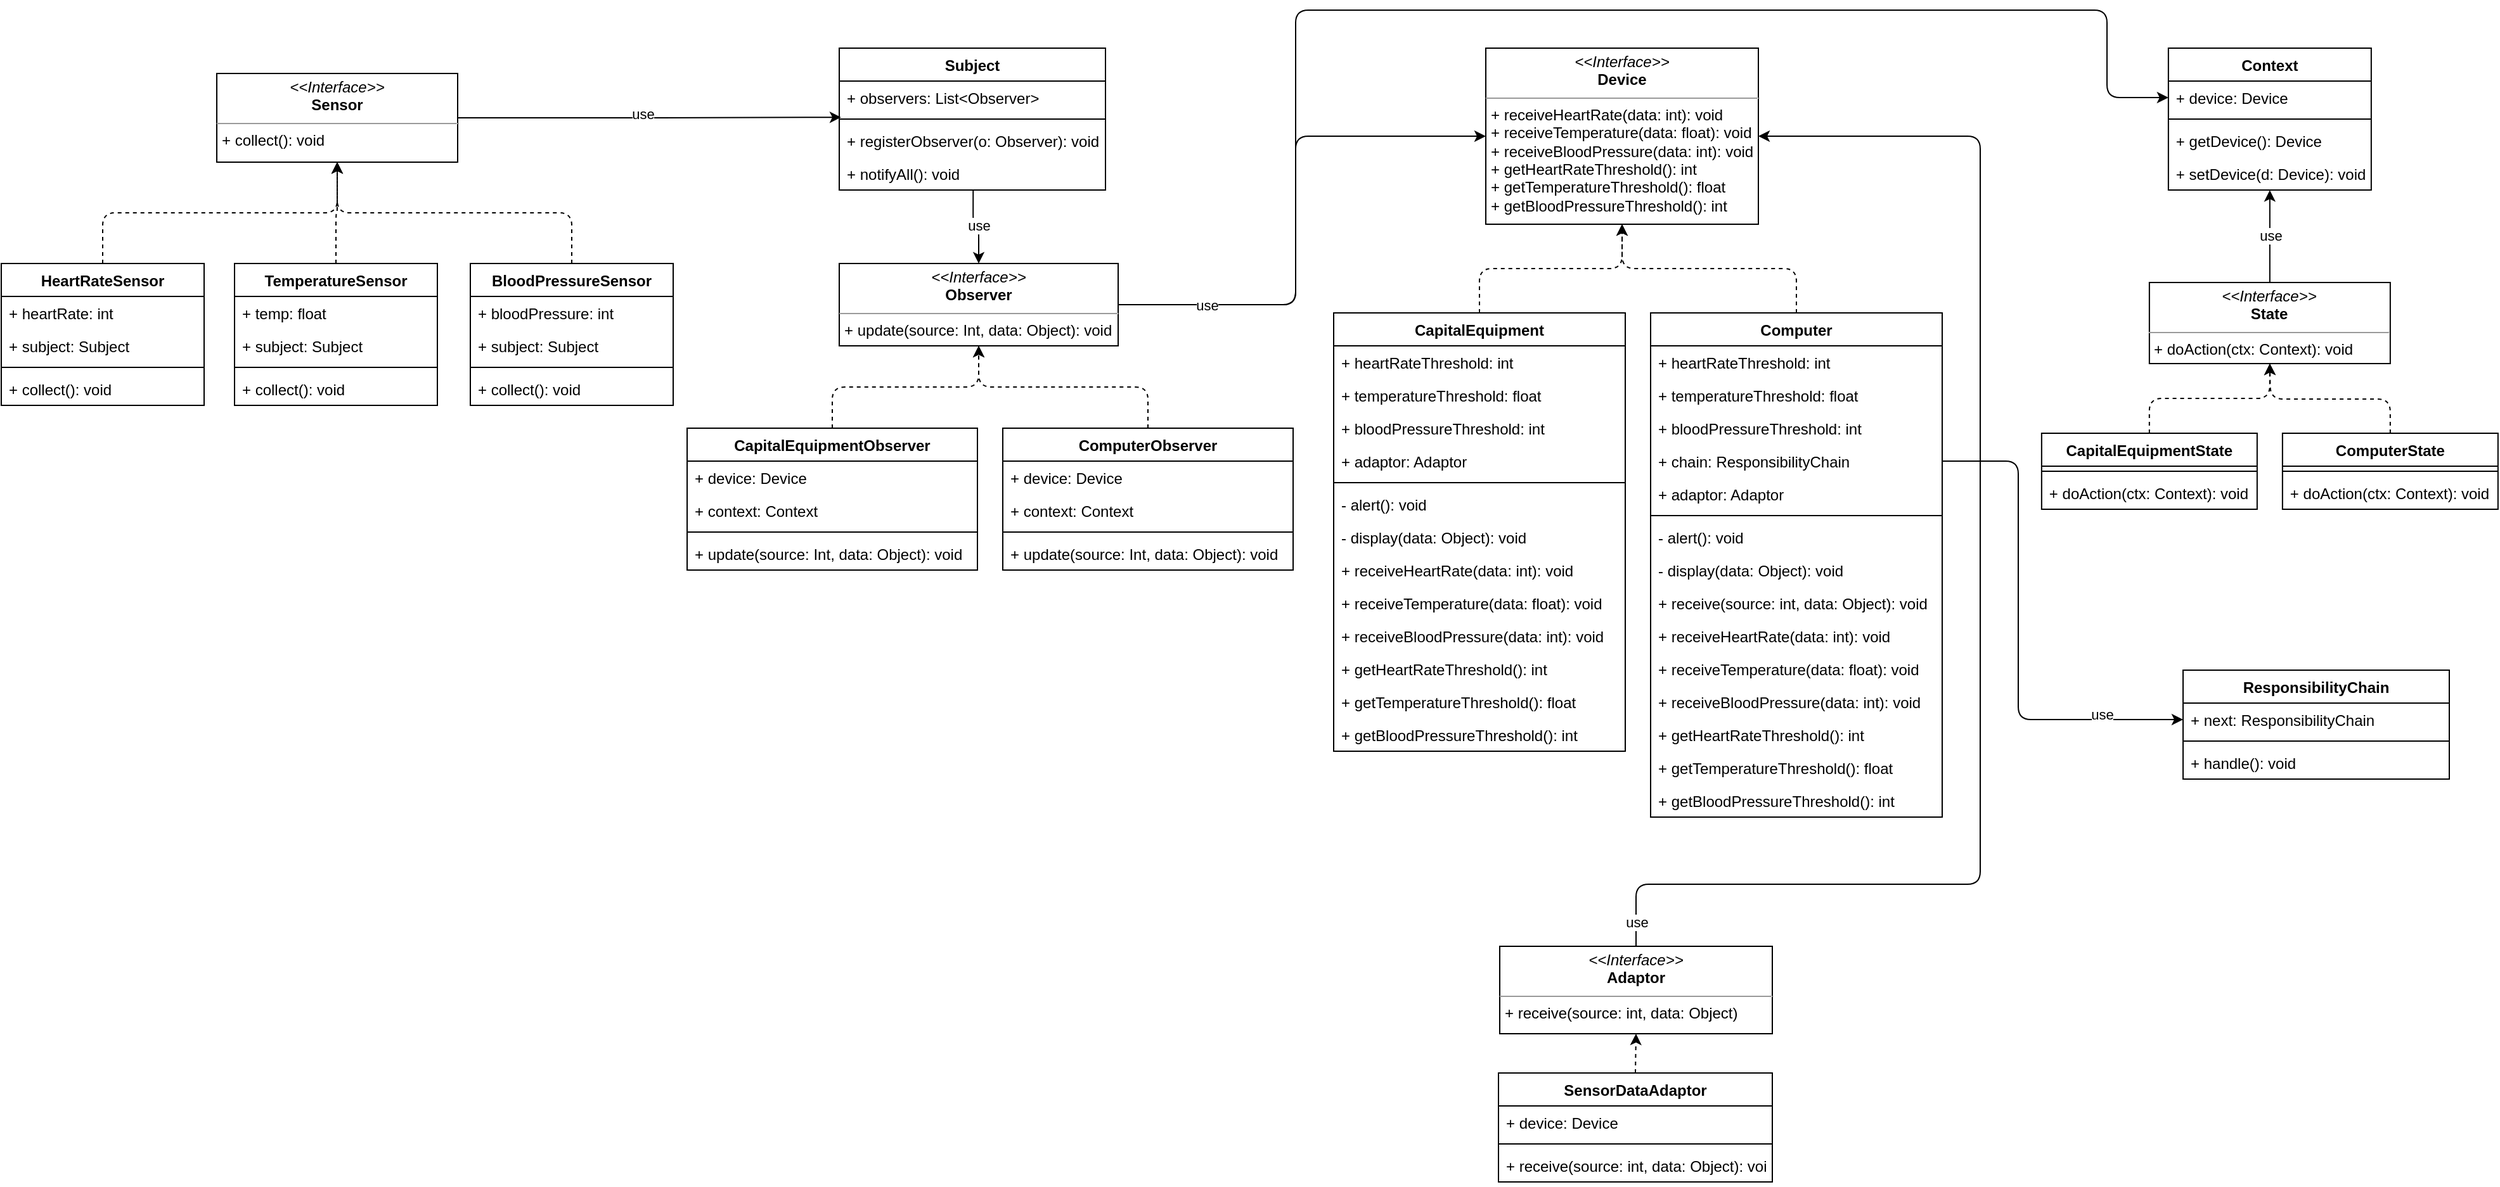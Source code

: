 <mxfile version="15.6.0" type="github">
  <diagram id="F7q7JsbWngAHNbeziKOL" name="Page-1">
    <mxGraphModel dx="1960" dy="1063" grid="1" gridSize="10" guides="1" tooltips="1" connect="1" arrows="1" fold="1" page="1" pageScale="1" pageWidth="827" pageHeight="1169" math="0" shadow="0">
      <root>
        <mxCell id="0" />
        <mxCell id="1" parent="0" />
        <mxCell id="9ZqL0mrg8IQNCqWCNvK9-135" style="edgeStyle=orthogonalEdgeStyle;rounded=1;orthogonalLoop=1;jettySize=auto;html=1;exitX=1;exitY=0.5;exitDx=0;exitDy=0;entryX=0.007;entryY=0.321;entryDx=0;entryDy=0;entryPerimeter=0;startArrow=none;startFill=0;endArrow=classic;endFill=1;" edge="1" parent="1" source="9ZqL0mrg8IQNCqWCNvK9-2" target="9ZqL0mrg8IQNCqWCNvK9-24">
          <mxGeometry relative="1" as="geometry" />
        </mxCell>
        <mxCell id="9ZqL0mrg8IQNCqWCNvK9-136" value="use" style="edgeLabel;html=1;align=center;verticalAlign=middle;resizable=0;points=[];" vertex="1" connectable="0" parent="9ZqL0mrg8IQNCqWCNvK9-135">
          <mxGeometry x="-0.031" y="3" relative="1" as="geometry">
            <mxPoint x="-1" as="offset" />
          </mxGeometry>
        </mxCell>
        <mxCell id="9ZqL0mrg8IQNCqWCNvK9-2" value="&lt;p style=&quot;margin: 0px ; margin-top: 4px ; text-align: center&quot;&gt;&lt;i&gt;&amp;lt;&amp;lt;Interface&amp;gt;&amp;gt;&lt;/i&gt;&lt;br&gt;&lt;b&gt;Sensor&lt;/b&gt;&lt;/p&gt;&lt;hr size=&quot;1&quot;&gt;&lt;p style=&quot;margin: 0px ; margin-left: 4px&quot;&gt;+ collect(): void&lt;/p&gt;" style="verticalAlign=top;align=left;overflow=fill;fontSize=12;fontFamily=Helvetica;html=1;" vertex="1" parent="1">
          <mxGeometry x="319" y="260" width="190" height="70" as="geometry" />
        </mxCell>
        <mxCell id="9ZqL0mrg8IQNCqWCNvK9-16" style="edgeStyle=orthogonalEdgeStyle;rounded=1;orthogonalLoop=1;jettySize=auto;html=1;exitX=0.5;exitY=0;exitDx=0;exitDy=0;entryX=0.5;entryY=1;entryDx=0;entryDy=0;dashed=1;" edge="1" parent="1" source="9ZqL0mrg8IQNCqWCNvK9-3" target="9ZqL0mrg8IQNCqWCNvK9-2">
          <mxGeometry relative="1" as="geometry" />
        </mxCell>
        <mxCell id="9ZqL0mrg8IQNCqWCNvK9-3" value="HeartRateSensor" style="swimlane;fontStyle=1;align=center;verticalAlign=top;childLayout=stackLayout;horizontal=1;startSize=26;horizontalStack=0;resizeParent=1;resizeParentMax=0;resizeLast=0;collapsible=1;marginBottom=0;" vertex="1" parent="1">
          <mxGeometry x="149" y="410" width="160" height="112" as="geometry" />
        </mxCell>
        <mxCell id="9ZqL0mrg8IQNCqWCNvK9-19" value="+ heartRate: int" style="text;strokeColor=none;fillColor=none;align=left;verticalAlign=top;spacingLeft=4;spacingRight=4;overflow=hidden;rotatable=0;points=[[0,0.5],[1,0.5]];portConstraint=eastwest;" vertex="1" parent="9ZqL0mrg8IQNCqWCNvK9-3">
          <mxGeometry y="26" width="160" height="26" as="geometry" />
        </mxCell>
        <mxCell id="9ZqL0mrg8IQNCqWCNvK9-4" value="+ subject: Subject" style="text;strokeColor=none;fillColor=none;align=left;verticalAlign=top;spacingLeft=4;spacingRight=4;overflow=hidden;rotatable=0;points=[[0,0.5],[1,0.5]];portConstraint=eastwest;" vertex="1" parent="9ZqL0mrg8IQNCqWCNvK9-3">
          <mxGeometry y="52" width="160" height="26" as="geometry" />
        </mxCell>
        <mxCell id="9ZqL0mrg8IQNCqWCNvK9-5" value="" style="line;strokeWidth=1;fillColor=none;align=left;verticalAlign=middle;spacingTop=-1;spacingLeft=3;spacingRight=3;rotatable=0;labelPosition=right;points=[];portConstraint=eastwest;" vertex="1" parent="9ZqL0mrg8IQNCqWCNvK9-3">
          <mxGeometry y="78" width="160" height="8" as="geometry" />
        </mxCell>
        <mxCell id="9ZqL0mrg8IQNCqWCNvK9-6" value="+ collect(): void" style="text;strokeColor=none;fillColor=none;align=left;verticalAlign=top;spacingLeft=4;spacingRight=4;overflow=hidden;rotatable=0;points=[[0,0.5],[1,0.5]];portConstraint=eastwest;" vertex="1" parent="9ZqL0mrg8IQNCqWCNvK9-3">
          <mxGeometry y="86" width="160" height="26" as="geometry" />
        </mxCell>
        <mxCell id="9ZqL0mrg8IQNCqWCNvK9-17" style="edgeStyle=orthogonalEdgeStyle;rounded=1;orthogonalLoop=1;jettySize=auto;html=1;exitX=0.5;exitY=0;exitDx=0;exitDy=0;entryX=0.5;entryY=1;entryDx=0;entryDy=0;dashed=1;" edge="1" parent="1" source="9ZqL0mrg8IQNCqWCNvK9-8" target="9ZqL0mrg8IQNCqWCNvK9-2">
          <mxGeometry relative="1" as="geometry" />
        </mxCell>
        <mxCell id="9ZqL0mrg8IQNCqWCNvK9-8" value="TemperatureSensor" style="swimlane;fontStyle=1;align=center;verticalAlign=top;childLayout=stackLayout;horizontal=1;startSize=26;horizontalStack=0;resizeParent=1;resizeParentMax=0;resizeLast=0;collapsible=1;marginBottom=0;" vertex="1" parent="1">
          <mxGeometry x="333" y="410" width="160" height="112" as="geometry" />
        </mxCell>
        <mxCell id="9ZqL0mrg8IQNCqWCNvK9-9" value="+ temp: float" style="text;strokeColor=none;fillColor=none;align=left;verticalAlign=top;spacingLeft=4;spacingRight=4;overflow=hidden;rotatable=0;points=[[0,0.5],[1,0.5]];portConstraint=eastwest;" vertex="1" parent="9ZqL0mrg8IQNCqWCNvK9-8">
          <mxGeometry y="26" width="160" height="26" as="geometry" />
        </mxCell>
        <mxCell id="9ZqL0mrg8IQNCqWCNvK9-20" value="+ subject: Subject" style="text;strokeColor=none;fillColor=none;align=left;verticalAlign=top;spacingLeft=4;spacingRight=4;overflow=hidden;rotatable=0;points=[[0,0.5],[1,0.5]];portConstraint=eastwest;" vertex="1" parent="9ZqL0mrg8IQNCqWCNvK9-8">
          <mxGeometry y="52" width="160" height="26" as="geometry" />
        </mxCell>
        <mxCell id="9ZqL0mrg8IQNCqWCNvK9-10" value="" style="line;strokeWidth=1;fillColor=none;align=left;verticalAlign=middle;spacingTop=-1;spacingLeft=3;spacingRight=3;rotatable=0;labelPosition=right;points=[];portConstraint=eastwest;" vertex="1" parent="9ZqL0mrg8IQNCqWCNvK9-8">
          <mxGeometry y="78" width="160" height="8" as="geometry" />
        </mxCell>
        <mxCell id="9ZqL0mrg8IQNCqWCNvK9-11" value="+ collect(): void" style="text;strokeColor=none;fillColor=none;align=left;verticalAlign=top;spacingLeft=4;spacingRight=4;overflow=hidden;rotatable=0;points=[[0,0.5],[1,0.5]];portConstraint=eastwest;" vertex="1" parent="9ZqL0mrg8IQNCqWCNvK9-8">
          <mxGeometry y="86" width="160" height="26" as="geometry" />
        </mxCell>
        <mxCell id="9ZqL0mrg8IQNCqWCNvK9-18" style="edgeStyle=orthogonalEdgeStyle;rounded=1;orthogonalLoop=1;jettySize=auto;html=1;exitX=0.5;exitY=0;exitDx=0;exitDy=0;entryX=0.5;entryY=1;entryDx=0;entryDy=0;dashed=1;" edge="1" parent="1" source="9ZqL0mrg8IQNCqWCNvK9-12" target="9ZqL0mrg8IQNCqWCNvK9-2">
          <mxGeometry relative="1" as="geometry" />
        </mxCell>
        <mxCell id="9ZqL0mrg8IQNCqWCNvK9-12" value="BloodPressureSensor" style="swimlane;fontStyle=1;align=center;verticalAlign=top;childLayout=stackLayout;horizontal=1;startSize=26;horizontalStack=0;resizeParent=1;resizeParentMax=0;resizeLast=0;collapsible=1;marginBottom=0;" vertex="1" parent="1">
          <mxGeometry x="519" y="410" width="160" height="112" as="geometry" />
        </mxCell>
        <mxCell id="9ZqL0mrg8IQNCqWCNvK9-13" value="+ bloodPressure: int" style="text;strokeColor=none;fillColor=none;align=left;verticalAlign=top;spacingLeft=4;spacingRight=4;overflow=hidden;rotatable=0;points=[[0,0.5],[1,0.5]];portConstraint=eastwest;" vertex="1" parent="9ZqL0mrg8IQNCqWCNvK9-12">
          <mxGeometry y="26" width="160" height="26" as="geometry" />
        </mxCell>
        <mxCell id="9ZqL0mrg8IQNCqWCNvK9-21" value="+ subject: Subject" style="text;strokeColor=none;fillColor=none;align=left;verticalAlign=top;spacingLeft=4;spacingRight=4;overflow=hidden;rotatable=0;points=[[0,0.5],[1,0.5]];portConstraint=eastwest;" vertex="1" parent="9ZqL0mrg8IQNCqWCNvK9-12">
          <mxGeometry y="52" width="160" height="26" as="geometry" />
        </mxCell>
        <mxCell id="9ZqL0mrg8IQNCqWCNvK9-14" value="" style="line;strokeWidth=1;fillColor=none;align=left;verticalAlign=middle;spacingTop=-1;spacingLeft=3;spacingRight=3;rotatable=0;labelPosition=right;points=[];portConstraint=eastwest;" vertex="1" parent="9ZqL0mrg8IQNCqWCNvK9-12">
          <mxGeometry y="78" width="160" height="8" as="geometry" />
        </mxCell>
        <mxCell id="9ZqL0mrg8IQNCqWCNvK9-15" value="+ collect(): void" style="text;strokeColor=none;fillColor=none;align=left;verticalAlign=top;spacingLeft=4;spacingRight=4;overflow=hidden;rotatable=0;points=[[0,0.5],[1,0.5]];portConstraint=eastwest;" vertex="1" parent="9ZqL0mrg8IQNCqWCNvK9-12">
          <mxGeometry y="86" width="160" height="26" as="geometry" />
        </mxCell>
        <mxCell id="9ZqL0mrg8IQNCqWCNvK9-133" style="edgeStyle=orthogonalEdgeStyle;rounded=1;orthogonalLoop=1;jettySize=auto;html=1;exitX=0.503;exitY=0.989;exitDx=0;exitDy=0;entryX=0.5;entryY=0;entryDx=0;entryDy=0;startArrow=none;startFill=0;endArrow=classic;endFill=1;exitPerimeter=0;" edge="1" parent="1" source="9ZqL0mrg8IQNCqWCNvK9-27" target="9ZqL0mrg8IQNCqWCNvK9-26">
          <mxGeometry relative="1" as="geometry" />
        </mxCell>
        <mxCell id="9ZqL0mrg8IQNCqWCNvK9-134" value="use" style="edgeLabel;html=1;align=center;verticalAlign=middle;resizable=0;points=[];" vertex="1" connectable="0" parent="9ZqL0mrg8IQNCqWCNvK9-133">
          <mxGeometry x="0.075" y="-1" relative="1" as="geometry">
            <mxPoint x="1" y="-1" as="offset" />
          </mxGeometry>
        </mxCell>
        <mxCell id="9ZqL0mrg8IQNCqWCNvK9-22" value="Subject" style="swimlane;fontStyle=1;align=center;verticalAlign=top;childLayout=stackLayout;horizontal=1;startSize=26;horizontalStack=0;resizeParent=1;resizeParentMax=0;resizeLast=0;collapsible=1;marginBottom=0;" vertex="1" parent="1">
          <mxGeometry x="810" y="240" width="210" height="112" as="geometry" />
        </mxCell>
        <mxCell id="9ZqL0mrg8IQNCqWCNvK9-23" value="+ observers: List&lt;Observer&gt;" style="text;strokeColor=none;fillColor=none;align=left;verticalAlign=top;spacingLeft=4;spacingRight=4;overflow=hidden;rotatable=0;points=[[0,0.5],[1,0.5]];portConstraint=eastwest;" vertex="1" parent="9ZqL0mrg8IQNCqWCNvK9-22">
          <mxGeometry y="26" width="210" height="26" as="geometry" />
        </mxCell>
        <mxCell id="9ZqL0mrg8IQNCqWCNvK9-24" value="" style="line;strokeWidth=1;fillColor=none;align=left;verticalAlign=middle;spacingTop=-1;spacingLeft=3;spacingRight=3;rotatable=0;labelPosition=right;points=[];portConstraint=eastwest;" vertex="1" parent="9ZqL0mrg8IQNCqWCNvK9-22">
          <mxGeometry y="52" width="210" height="8" as="geometry" />
        </mxCell>
        <mxCell id="9ZqL0mrg8IQNCqWCNvK9-25" value="+ registerObserver(o: Observer): void" style="text;strokeColor=none;fillColor=none;align=left;verticalAlign=top;spacingLeft=4;spacingRight=4;overflow=hidden;rotatable=0;points=[[0,0.5],[1,0.5]];portConstraint=eastwest;" vertex="1" parent="9ZqL0mrg8IQNCqWCNvK9-22">
          <mxGeometry y="60" width="210" height="26" as="geometry" />
        </mxCell>
        <mxCell id="9ZqL0mrg8IQNCqWCNvK9-27" value="+ notifyAll(): void" style="text;strokeColor=none;fillColor=none;align=left;verticalAlign=top;spacingLeft=4;spacingRight=4;overflow=hidden;rotatable=0;points=[[0,0.5],[1,0.5]];portConstraint=eastwest;" vertex="1" parent="9ZqL0mrg8IQNCqWCNvK9-22">
          <mxGeometry y="86" width="210" height="26" as="geometry" />
        </mxCell>
        <mxCell id="9ZqL0mrg8IQNCqWCNvK9-146" style="edgeStyle=orthogonalEdgeStyle;rounded=1;orthogonalLoop=1;jettySize=auto;html=1;exitX=1;exitY=0.5;exitDx=0;exitDy=0;entryX=0;entryY=0.5;entryDx=0;entryDy=0;startArrow=none;startFill=0;endArrow=classic;endFill=1;" edge="1" parent="1" source="9ZqL0mrg8IQNCqWCNvK9-26" target="9ZqL0mrg8IQNCqWCNvK9-40">
          <mxGeometry relative="1" as="geometry">
            <Array as="points">
              <mxPoint x="1170" y="443" />
              <mxPoint x="1170" y="210" />
              <mxPoint x="1810" y="210" />
              <mxPoint x="1810" y="279" />
            </Array>
          </mxGeometry>
        </mxCell>
        <mxCell id="9ZqL0mrg8IQNCqWCNvK9-26" value="&lt;p style=&quot;margin: 0px ; margin-top: 4px ; text-align: center&quot;&gt;&lt;i&gt;&amp;lt;&amp;lt;Interface&amp;gt;&amp;gt;&lt;/i&gt;&lt;br&gt;&lt;b&gt;Observer&lt;/b&gt;&lt;/p&gt;&lt;hr size=&quot;1&quot;&gt;&lt;p style=&quot;margin: 0px ; margin-left: 4px&quot;&gt;+ update(source: Int, data: Object): void&lt;/p&gt;" style="verticalAlign=top;align=left;overflow=fill;fontSize=12;fontFamily=Helvetica;html=1;" vertex="1" parent="1">
          <mxGeometry x="810" y="410" width="220" height="65" as="geometry" />
        </mxCell>
        <mxCell id="9ZqL0mrg8IQNCqWCNvK9-37" style="edgeStyle=orthogonalEdgeStyle;rounded=1;orthogonalLoop=1;jettySize=auto;html=1;exitX=0.5;exitY=0;exitDx=0;exitDy=0;entryX=0.5;entryY=1;entryDx=0;entryDy=0;dashed=1;" edge="1" parent="1" source="9ZqL0mrg8IQNCqWCNvK9-28" target="9ZqL0mrg8IQNCqWCNvK9-26">
          <mxGeometry relative="1" as="geometry" />
        </mxCell>
        <mxCell id="9ZqL0mrg8IQNCqWCNvK9-28" value="CapitalEquipmentObserver" style="swimlane;fontStyle=1;align=center;verticalAlign=top;childLayout=stackLayout;horizontal=1;startSize=26;horizontalStack=0;resizeParent=1;resizeParentMax=0;resizeLast=0;collapsible=1;marginBottom=0;" vertex="1" parent="1">
          <mxGeometry x="690" y="540" width="229" height="112" as="geometry" />
        </mxCell>
        <mxCell id="9ZqL0mrg8IQNCqWCNvK9-121" value="+ device: Device" style="text;strokeColor=none;fillColor=none;align=left;verticalAlign=top;spacingLeft=4;spacingRight=4;overflow=hidden;rotatable=0;points=[[0,0.5],[1,0.5]];portConstraint=eastwest;" vertex="1" parent="9ZqL0mrg8IQNCqWCNvK9-28">
          <mxGeometry y="26" width="229" height="26" as="geometry" />
        </mxCell>
        <mxCell id="9ZqL0mrg8IQNCqWCNvK9-144" value="+ context: Context" style="text;strokeColor=none;fillColor=none;align=left;verticalAlign=top;spacingLeft=4;spacingRight=4;overflow=hidden;rotatable=0;points=[[0,0.5],[1,0.5]];portConstraint=eastwest;" vertex="1" parent="9ZqL0mrg8IQNCqWCNvK9-28">
          <mxGeometry y="52" width="229" height="26" as="geometry" />
        </mxCell>
        <mxCell id="9ZqL0mrg8IQNCqWCNvK9-30" value="" style="line;strokeWidth=1;fillColor=none;align=left;verticalAlign=middle;spacingTop=-1;spacingLeft=3;spacingRight=3;rotatable=0;labelPosition=right;points=[];portConstraint=eastwest;" vertex="1" parent="9ZqL0mrg8IQNCqWCNvK9-28">
          <mxGeometry y="78" width="229" height="8" as="geometry" />
        </mxCell>
        <mxCell id="9ZqL0mrg8IQNCqWCNvK9-31" value="+ update(source: Int, data: Object): void" style="text;strokeColor=none;fillColor=none;align=left;verticalAlign=top;spacingLeft=4;spacingRight=4;overflow=hidden;rotatable=0;points=[[0,0.5],[1,0.5]];portConstraint=eastwest;" vertex="1" parent="9ZqL0mrg8IQNCqWCNvK9-28">
          <mxGeometry y="86" width="229" height="26" as="geometry" />
        </mxCell>
        <mxCell id="9ZqL0mrg8IQNCqWCNvK9-38" style="edgeStyle=orthogonalEdgeStyle;rounded=1;orthogonalLoop=1;jettySize=auto;html=1;exitX=0.5;exitY=0;exitDx=0;exitDy=0;dashed=1;entryX=0.5;entryY=1;entryDx=0;entryDy=0;" edge="1" parent="1" source="9ZqL0mrg8IQNCqWCNvK9-32" target="9ZqL0mrg8IQNCqWCNvK9-26">
          <mxGeometry relative="1" as="geometry">
            <mxPoint x="920" y="480" as="targetPoint" />
          </mxGeometry>
        </mxCell>
        <mxCell id="9ZqL0mrg8IQNCqWCNvK9-140" style="edgeStyle=orthogonalEdgeStyle;rounded=1;orthogonalLoop=1;jettySize=auto;html=1;exitX=1;exitY=0.5;exitDx=0;exitDy=0;entryX=0;entryY=0.5;entryDx=0;entryDy=0;startArrow=none;startFill=0;endArrow=classic;endFill=1;" edge="1" parent="1" source="9ZqL0mrg8IQNCqWCNvK9-26" target="9ZqL0mrg8IQNCqWCNvK9-66">
          <mxGeometry relative="1" as="geometry">
            <Array as="points">
              <mxPoint x="1170" y="443" />
              <mxPoint x="1170" y="310" />
            </Array>
          </mxGeometry>
        </mxCell>
        <mxCell id="9ZqL0mrg8IQNCqWCNvK9-141" value="use" style="edgeLabel;html=1;align=center;verticalAlign=middle;resizable=0;points=[];" vertex="1" connectable="0" parent="9ZqL0mrg8IQNCqWCNvK9-140">
          <mxGeometry x="-0.455" y="4" relative="1" as="geometry">
            <mxPoint x="-46" y="4" as="offset" />
          </mxGeometry>
        </mxCell>
        <mxCell id="9ZqL0mrg8IQNCqWCNvK9-32" value="ComputerObserver" style="swimlane;fontStyle=1;align=center;verticalAlign=top;childLayout=stackLayout;horizontal=1;startSize=26;horizontalStack=0;resizeParent=1;resizeParentMax=0;resizeLast=0;collapsible=1;marginBottom=0;" vertex="1" parent="1">
          <mxGeometry x="939" y="540" width="229" height="112" as="geometry" />
        </mxCell>
        <mxCell id="9ZqL0mrg8IQNCqWCNvK9-33" value="+ device: Device" style="text;strokeColor=none;fillColor=none;align=left;verticalAlign=top;spacingLeft=4;spacingRight=4;overflow=hidden;rotatable=0;points=[[0,0.5],[1,0.5]];portConstraint=eastwest;" vertex="1" parent="9ZqL0mrg8IQNCqWCNvK9-32">
          <mxGeometry y="26" width="229" height="26" as="geometry" />
        </mxCell>
        <mxCell id="9ZqL0mrg8IQNCqWCNvK9-145" value="+ context: Context" style="text;strokeColor=none;fillColor=none;align=left;verticalAlign=top;spacingLeft=4;spacingRight=4;overflow=hidden;rotatable=0;points=[[0,0.5],[1,0.5]];portConstraint=eastwest;" vertex="1" parent="9ZqL0mrg8IQNCqWCNvK9-32">
          <mxGeometry y="52" width="229" height="26" as="geometry" />
        </mxCell>
        <mxCell id="9ZqL0mrg8IQNCqWCNvK9-34" value="" style="line;strokeWidth=1;fillColor=none;align=left;verticalAlign=middle;spacingTop=-1;spacingLeft=3;spacingRight=3;rotatable=0;labelPosition=right;points=[];portConstraint=eastwest;" vertex="1" parent="9ZqL0mrg8IQNCqWCNvK9-32">
          <mxGeometry y="78" width="229" height="8" as="geometry" />
        </mxCell>
        <mxCell id="9ZqL0mrg8IQNCqWCNvK9-35" value="+ update(source: Int, data: Object): void" style="text;strokeColor=none;fillColor=none;align=left;verticalAlign=top;spacingLeft=4;spacingRight=4;overflow=hidden;rotatable=0;points=[[0,0.5],[1,0.5]];portConstraint=eastwest;" vertex="1" parent="9ZqL0mrg8IQNCqWCNvK9-32">
          <mxGeometry y="86" width="229" height="26" as="geometry" />
        </mxCell>
        <mxCell id="9ZqL0mrg8IQNCqWCNvK9-131" style="edgeStyle=orthogonalEdgeStyle;rounded=1;orthogonalLoop=1;jettySize=auto;html=1;exitX=0.5;exitY=1.005;exitDx=0;exitDy=0;exitPerimeter=0;startArrow=classic;startFill=1;endArrow=none;endFill=0;" edge="1" parent="1" source="9ZqL0mrg8IQNCqWCNvK9-43" target="9ZqL0mrg8IQNCqWCNvK9-48">
          <mxGeometry relative="1" as="geometry">
            <mxPoint x="1938.43" y="349" as="sourcePoint" />
          </mxGeometry>
        </mxCell>
        <mxCell id="9ZqL0mrg8IQNCqWCNvK9-132" value="use" style="edgeLabel;html=1;align=center;verticalAlign=middle;resizable=0;points=[];" vertex="1" connectable="0" parent="9ZqL0mrg8IQNCqWCNvK9-131">
          <mxGeometry x="-0.019" y="-3" relative="1" as="geometry">
            <mxPoint x="3" as="offset" />
          </mxGeometry>
        </mxCell>
        <mxCell id="9ZqL0mrg8IQNCqWCNvK9-39" value="Context" style="swimlane;fontStyle=1;align=center;verticalAlign=top;childLayout=stackLayout;horizontal=1;startSize=26;horizontalStack=0;resizeParent=1;resizeParentMax=0;resizeLast=0;collapsible=1;marginBottom=0;" vertex="1" parent="1">
          <mxGeometry x="1858.43" y="240" width="160" height="112" as="geometry" />
        </mxCell>
        <mxCell id="9ZqL0mrg8IQNCqWCNvK9-40" value="+ device: Device" style="text;strokeColor=none;fillColor=none;align=left;verticalAlign=top;spacingLeft=4;spacingRight=4;overflow=hidden;rotatable=0;points=[[0,0.5],[1,0.5]];portConstraint=eastwest;" vertex="1" parent="9ZqL0mrg8IQNCqWCNvK9-39">
          <mxGeometry y="26" width="160" height="26" as="geometry" />
        </mxCell>
        <mxCell id="9ZqL0mrg8IQNCqWCNvK9-41" value="" style="line;strokeWidth=1;fillColor=none;align=left;verticalAlign=middle;spacingTop=-1;spacingLeft=3;spacingRight=3;rotatable=0;labelPosition=right;points=[];portConstraint=eastwest;" vertex="1" parent="9ZqL0mrg8IQNCqWCNvK9-39">
          <mxGeometry y="52" width="160" height="8" as="geometry" />
        </mxCell>
        <mxCell id="9ZqL0mrg8IQNCqWCNvK9-42" value="+ getDevice(): Device" style="text;strokeColor=none;fillColor=none;align=left;verticalAlign=top;spacingLeft=4;spacingRight=4;overflow=hidden;rotatable=0;points=[[0,0.5],[1,0.5]];portConstraint=eastwest;" vertex="1" parent="9ZqL0mrg8IQNCqWCNvK9-39">
          <mxGeometry y="60" width="160" height="26" as="geometry" />
        </mxCell>
        <mxCell id="9ZqL0mrg8IQNCqWCNvK9-43" value="+ setDevice(d: Device): void" style="text;strokeColor=none;fillColor=none;align=left;verticalAlign=top;spacingLeft=4;spacingRight=4;overflow=hidden;rotatable=0;points=[[0,0.5],[1,0.5]];portConstraint=eastwest;" vertex="1" parent="9ZqL0mrg8IQNCqWCNvK9-39">
          <mxGeometry y="86" width="160" height="26" as="geometry" />
        </mxCell>
        <mxCell id="9ZqL0mrg8IQNCqWCNvK9-48" value="&lt;p style=&quot;margin: 0px ; margin-top: 4px ; text-align: center&quot;&gt;&lt;i&gt;&amp;lt;&amp;lt;Interface&amp;gt;&amp;gt;&lt;/i&gt;&lt;br&gt;&lt;b&gt;State&lt;/b&gt;&lt;/p&gt;&lt;hr size=&quot;1&quot;&gt;&lt;p style=&quot;margin: 0px ; margin-left: 4px&quot;&gt;&lt;/p&gt;&lt;p style=&quot;margin: 0px ; margin-left: 4px&quot;&gt;+ doAction(ctx: Context): void&lt;/p&gt;" style="verticalAlign=top;align=left;overflow=fill;fontSize=12;fontFamily=Helvetica;html=1;" vertex="1" parent="1">
          <mxGeometry x="1843.43" y="425" width="190" height="64" as="geometry" />
        </mxCell>
        <mxCell id="9ZqL0mrg8IQNCqWCNvK9-60" style="edgeStyle=orthogonalEdgeStyle;rounded=1;orthogonalLoop=1;jettySize=auto;html=1;exitX=0.5;exitY=0;exitDx=0;exitDy=0;entryX=0.5;entryY=1;entryDx=0;entryDy=0;dashed=1;" edge="1" parent="1" source="9ZqL0mrg8IQNCqWCNvK9-53" target="9ZqL0mrg8IQNCqWCNvK9-48">
          <mxGeometry relative="1" as="geometry" />
        </mxCell>
        <mxCell id="9ZqL0mrg8IQNCqWCNvK9-53" value="CapitalEquipmentState" style="swimlane;fontStyle=1;align=center;verticalAlign=top;childLayout=stackLayout;horizontal=1;startSize=26;horizontalStack=0;resizeParent=1;resizeParentMax=0;resizeLast=0;collapsible=1;marginBottom=0;" vertex="1" parent="1">
          <mxGeometry x="1758.43" y="544" width="170" height="60" as="geometry" />
        </mxCell>
        <mxCell id="9ZqL0mrg8IQNCqWCNvK9-55" value="" style="line;strokeWidth=1;fillColor=none;align=left;verticalAlign=middle;spacingTop=-1;spacingLeft=3;spacingRight=3;rotatable=0;labelPosition=right;points=[];portConstraint=eastwest;" vertex="1" parent="9ZqL0mrg8IQNCqWCNvK9-53">
          <mxGeometry y="26" width="170" height="8" as="geometry" />
        </mxCell>
        <mxCell id="9ZqL0mrg8IQNCqWCNvK9-56" value="+ doAction(ctx: Context): void" style="text;strokeColor=none;fillColor=none;align=left;verticalAlign=top;spacingLeft=4;spacingRight=4;overflow=hidden;rotatable=0;points=[[0,0.5],[1,0.5]];portConstraint=eastwest;" vertex="1" parent="9ZqL0mrg8IQNCqWCNvK9-53">
          <mxGeometry y="34" width="170" height="26" as="geometry" />
        </mxCell>
        <mxCell id="9ZqL0mrg8IQNCqWCNvK9-61" style="edgeStyle=orthogonalEdgeStyle;rounded=1;orthogonalLoop=1;jettySize=auto;html=1;exitX=0.5;exitY=0;exitDx=0;exitDy=0;dashed=1;" edge="1" parent="1" source="9ZqL0mrg8IQNCqWCNvK9-57">
          <mxGeometry relative="1" as="geometry">
            <mxPoint x="1938.43" y="489" as="targetPoint" />
          </mxGeometry>
        </mxCell>
        <mxCell id="9ZqL0mrg8IQNCqWCNvK9-57" value="ComputerState" style="swimlane;fontStyle=1;align=center;verticalAlign=top;childLayout=stackLayout;horizontal=1;startSize=26;horizontalStack=0;resizeParent=1;resizeParentMax=0;resizeLast=0;collapsible=1;marginBottom=0;" vertex="1" parent="1">
          <mxGeometry x="1948.43" y="544" width="170" height="60" as="geometry" />
        </mxCell>
        <mxCell id="9ZqL0mrg8IQNCqWCNvK9-58" value="" style="line;strokeWidth=1;fillColor=none;align=left;verticalAlign=middle;spacingTop=-1;spacingLeft=3;spacingRight=3;rotatable=0;labelPosition=right;points=[];portConstraint=eastwest;" vertex="1" parent="9ZqL0mrg8IQNCqWCNvK9-57">
          <mxGeometry y="26" width="170" height="8" as="geometry" />
        </mxCell>
        <mxCell id="9ZqL0mrg8IQNCqWCNvK9-59" value="+ doAction(ctx: Context): void" style="text;strokeColor=none;fillColor=none;align=left;verticalAlign=top;spacingLeft=4;spacingRight=4;overflow=hidden;rotatable=0;points=[[0,0.5],[1,0.5]];portConstraint=eastwest;" vertex="1" parent="9ZqL0mrg8IQNCqWCNvK9-57">
          <mxGeometry y="34" width="170" height="26" as="geometry" />
        </mxCell>
        <mxCell id="9ZqL0mrg8IQNCqWCNvK9-90" style="edgeStyle=orthogonalEdgeStyle;rounded=1;orthogonalLoop=1;jettySize=auto;html=1;exitX=0.5;exitY=0;exitDx=0;exitDy=0;entryX=0.5;entryY=1;entryDx=0;entryDy=0;dashed=1;" edge="1" parent="1" source="9ZqL0mrg8IQNCqWCNvK9-62" target="9ZqL0mrg8IQNCqWCNvK9-66">
          <mxGeometry relative="1" as="geometry" />
        </mxCell>
        <mxCell id="9ZqL0mrg8IQNCqWCNvK9-62" value="CapitalEquipment" style="swimlane;fontStyle=1;align=center;verticalAlign=top;childLayout=stackLayout;horizontal=1;startSize=26;horizontalStack=0;resizeParent=1;resizeParentMax=0;resizeLast=0;collapsible=1;marginBottom=0;" vertex="1" parent="1">
          <mxGeometry x="1200" y="449" width="230" height="346" as="geometry" />
        </mxCell>
        <mxCell id="9ZqL0mrg8IQNCqWCNvK9-63" value="+ heartRateThreshold: int" style="text;strokeColor=none;fillColor=none;align=left;verticalAlign=top;spacingLeft=4;spacingRight=4;overflow=hidden;rotatable=0;points=[[0,0.5],[1,0.5]];portConstraint=eastwest;" vertex="1" parent="9ZqL0mrg8IQNCqWCNvK9-62">
          <mxGeometry y="26" width="230" height="26" as="geometry" />
        </mxCell>
        <mxCell id="9ZqL0mrg8IQNCqWCNvK9-70" value="+ temperatureThreshold: float" style="text;strokeColor=none;fillColor=none;align=left;verticalAlign=top;spacingLeft=4;spacingRight=4;overflow=hidden;rotatable=0;points=[[0,0.5],[1,0.5]];portConstraint=eastwest;" vertex="1" parent="9ZqL0mrg8IQNCqWCNvK9-62">
          <mxGeometry y="52" width="230" height="26" as="geometry" />
        </mxCell>
        <mxCell id="9ZqL0mrg8IQNCqWCNvK9-125" value="+ bloodPressureThreshold: int" style="text;strokeColor=none;fillColor=none;align=left;verticalAlign=top;spacingLeft=4;spacingRight=4;overflow=hidden;rotatable=0;points=[[0,0.5],[1,0.5]];portConstraint=eastwest;" vertex="1" parent="9ZqL0mrg8IQNCqWCNvK9-62">
          <mxGeometry y="78" width="230" height="26" as="geometry" />
        </mxCell>
        <mxCell id="9ZqL0mrg8IQNCqWCNvK9-69" value="+ adaptor: Adaptor" style="text;strokeColor=none;fillColor=none;align=left;verticalAlign=top;spacingLeft=4;spacingRight=4;overflow=hidden;rotatable=0;points=[[0,0.5],[1,0.5]];portConstraint=eastwest;" vertex="1" parent="9ZqL0mrg8IQNCqWCNvK9-62">
          <mxGeometry y="104" width="230" height="26" as="geometry" />
        </mxCell>
        <mxCell id="9ZqL0mrg8IQNCqWCNvK9-64" value="" style="line;strokeWidth=1;fillColor=none;align=left;verticalAlign=middle;spacingTop=-1;spacingLeft=3;spacingRight=3;rotatable=0;labelPosition=right;points=[];portConstraint=eastwest;" vertex="1" parent="9ZqL0mrg8IQNCqWCNvK9-62">
          <mxGeometry y="130" width="230" height="8" as="geometry" />
        </mxCell>
        <mxCell id="9ZqL0mrg8IQNCqWCNvK9-74" value="- alert(): void" style="text;strokeColor=none;fillColor=none;align=left;verticalAlign=top;spacingLeft=4;spacingRight=4;overflow=hidden;rotatable=0;points=[[0,0.5],[1,0.5]];portConstraint=eastwest;" vertex="1" parent="9ZqL0mrg8IQNCqWCNvK9-62">
          <mxGeometry y="138" width="230" height="26" as="geometry" />
        </mxCell>
        <mxCell id="9ZqL0mrg8IQNCqWCNvK9-75" value="- display(data: Object): void" style="text;strokeColor=none;fillColor=none;align=left;verticalAlign=top;spacingLeft=4;spacingRight=4;overflow=hidden;rotatable=0;points=[[0,0.5],[1,0.5]];portConstraint=eastwest;" vertex="1" parent="9ZqL0mrg8IQNCqWCNvK9-62">
          <mxGeometry y="164" width="230" height="26" as="geometry" />
        </mxCell>
        <mxCell id="9ZqL0mrg8IQNCqWCNvK9-67" value="+ receiveHeartRate(data: int): void" style="text;strokeColor=none;fillColor=none;align=left;verticalAlign=top;spacingLeft=4;spacingRight=4;overflow=hidden;rotatable=0;points=[[0,0.5],[1,0.5]];portConstraint=eastwest;" vertex="1" parent="9ZqL0mrg8IQNCqWCNvK9-62">
          <mxGeometry y="190" width="230" height="26" as="geometry" />
        </mxCell>
        <mxCell id="9ZqL0mrg8IQNCqWCNvK9-68" value="+ receiveTemperature(data: float): void&#xa;&#xa;" style="text;strokeColor=none;fillColor=none;align=left;verticalAlign=top;spacingLeft=4;spacingRight=4;overflow=hidden;rotatable=0;points=[[0,0.5],[1,0.5]];portConstraint=eastwest;" vertex="1" parent="9ZqL0mrg8IQNCqWCNvK9-62">
          <mxGeometry y="216" width="230" height="26" as="geometry" />
        </mxCell>
        <mxCell id="9ZqL0mrg8IQNCqWCNvK9-71" value="+ receiveBloodPressure(data: int): void" style="text;strokeColor=none;fillColor=none;align=left;verticalAlign=top;spacingLeft=4;spacingRight=4;overflow=hidden;rotatable=0;points=[[0,0.5],[1,0.5]];portConstraint=eastwest;" vertex="1" parent="9ZqL0mrg8IQNCqWCNvK9-62">
          <mxGeometry y="242" width="230" height="26" as="geometry" />
        </mxCell>
        <mxCell id="9ZqL0mrg8IQNCqWCNvK9-65" value="+ getHeartRateThreshold(): int" style="text;strokeColor=none;fillColor=none;align=left;verticalAlign=top;spacingLeft=4;spacingRight=4;overflow=hidden;rotatable=0;points=[[0,0.5],[1,0.5]];portConstraint=eastwest;" vertex="1" parent="9ZqL0mrg8IQNCqWCNvK9-62">
          <mxGeometry y="268" width="230" height="26" as="geometry" />
        </mxCell>
        <mxCell id="9ZqL0mrg8IQNCqWCNvK9-73" value="+ getTemperatureThreshold(): float" style="text;strokeColor=none;fillColor=none;align=left;verticalAlign=top;spacingLeft=4;spacingRight=4;overflow=hidden;rotatable=0;points=[[0,0.5],[1,0.5]];portConstraint=eastwest;" vertex="1" parent="9ZqL0mrg8IQNCqWCNvK9-62">
          <mxGeometry y="294" width="230" height="26" as="geometry" />
        </mxCell>
        <mxCell id="9ZqL0mrg8IQNCqWCNvK9-72" value="+ getBloodPressureThreshold(): int" style="text;strokeColor=none;fillColor=none;align=left;verticalAlign=top;spacingLeft=4;spacingRight=4;overflow=hidden;rotatable=0;points=[[0,0.5],[1,0.5]];portConstraint=eastwest;" vertex="1" parent="9ZqL0mrg8IQNCqWCNvK9-62">
          <mxGeometry y="320" width="230" height="26" as="geometry" />
        </mxCell>
        <mxCell id="9ZqL0mrg8IQNCqWCNvK9-66" value="&lt;p style=&quot;margin: 0px ; margin-top: 4px ; text-align: center&quot;&gt;&lt;i&gt;&amp;lt;&amp;lt;Interface&amp;gt;&amp;gt;&lt;/i&gt;&lt;br&gt;&lt;b&gt;Device&lt;/b&gt;&lt;/p&gt;&lt;hr size=&quot;1&quot;&gt;&lt;p style=&quot;margin: 0px ; margin-left: 4px&quot;&gt;&lt;/p&gt;&lt;p style=&quot;margin: 0px ; margin-left: 4px&quot;&gt;&lt;span&gt;+ receiveHeartRate(data: int): void&lt;/span&gt;&lt;br&gt;&lt;/p&gt;&lt;p style=&quot;margin: 0px ; margin-left: 4px&quot;&gt;+ receiveTemperature(data: float): void&lt;br&gt;&lt;/p&gt;&lt;p style=&quot;margin: 0px ; margin-left: 4px&quot;&gt;+ receiveBloodPressure(data: int): void&lt;br&gt;&lt;/p&gt;&lt;p style=&quot;margin: 0px ; margin-left: 4px&quot;&gt;+ getHeartRateThreshold(): int&lt;/p&gt;&lt;p style=&quot;margin: 0px ; margin-left: 4px&quot;&gt;+ getTemperatureThreshold(): float&lt;br&gt;&lt;/p&gt;&lt;p style=&quot;margin: 0px ; margin-left: 4px&quot;&gt;+ getBloodPressureThreshold(): int&lt;br&gt;&lt;/p&gt;" style="verticalAlign=top;align=left;overflow=fill;fontSize=12;fontFamily=Helvetica;html=1;" vertex="1" parent="1">
          <mxGeometry x="1320" y="240" width="215" height="139" as="geometry" />
        </mxCell>
        <mxCell id="9ZqL0mrg8IQNCqWCNvK9-91" style="edgeStyle=orthogonalEdgeStyle;rounded=1;orthogonalLoop=1;jettySize=auto;html=1;exitX=0.5;exitY=0;exitDx=0;exitDy=0;entryX=0.5;entryY=1;entryDx=0;entryDy=0;dashed=1;" edge="1" parent="1" source="9ZqL0mrg8IQNCqWCNvK9-76" target="9ZqL0mrg8IQNCqWCNvK9-66">
          <mxGeometry relative="1" as="geometry" />
        </mxCell>
        <mxCell id="9ZqL0mrg8IQNCqWCNvK9-76" value="Computer" style="swimlane;fontStyle=1;align=center;verticalAlign=top;childLayout=stackLayout;horizontal=1;startSize=26;horizontalStack=0;resizeParent=1;resizeParentMax=0;resizeLast=0;collapsible=1;marginBottom=0;" vertex="1" parent="1">
          <mxGeometry x="1450" y="449" width="230" height="398" as="geometry" />
        </mxCell>
        <mxCell id="9ZqL0mrg8IQNCqWCNvK9-77" value="+ heartRateThreshold: int" style="text;strokeColor=none;fillColor=none;align=left;verticalAlign=top;spacingLeft=4;spacingRight=4;overflow=hidden;rotatable=0;points=[[0,0.5],[1,0.5]];portConstraint=eastwest;" vertex="1" parent="9ZqL0mrg8IQNCqWCNvK9-76">
          <mxGeometry y="26" width="230" height="26" as="geometry" />
        </mxCell>
        <mxCell id="9ZqL0mrg8IQNCqWCNvK9-78" value="+ temperatureThreshold: float" style="text;strokeColor=none;fillColor=none;align=left;verticalAlign=top;spacingLeft=4;spacingRight=4;overflow=hidden;rotatable=0;points=[[0,0.5],[1,0.5]];portConstraint=eastwest;" vertex="1" parent="9ZqL0mrg8IQNCqWCNvK9-76">
          <mxGeometry y="52" width="230" height="26" as="geometry" />
        </mxCell>
        <mxCell id="9ZqL0mrg8IQNCqWCNvK9-89" value="+ bloodPressureThreshold: int" style="text;strokeColor=none;fillColor=none;align=left;verticalAlign=top;spacingLeft=4;spacingRight=4;overflow=hidden;rotatable=0;points=[[0,0.5],[1,0.5]];portConstraint=eastwest;" vertex="1" parent="9ZqL0mrg8IQNCqWCNvK9-76">
          <mxGeometry y="78" width="230" height="26" as="geometry" />
        </mxCell>
        <mxCell id="9ZqL0mrg8IQNCqWCNvK9-79" value="+ chain: ResponsibilityChain" style="text;strokeColor=none;fillColor=none;align=left;verticalAlign=top;spacingLeft=4;spacingRight=4;overflow=hidden;rotatable=0;points=[[0,0.5],[1,0.5]];portConstraint=eastwest;" vertex="1" parent="9ZqL0mrg8IQNCqWCNvK9-76">
          <mxGeometry y="104" width="230" height="26" as="geometry" />
        </mxCell>
        <mxCell id="9ZqL0mrg8IQNCqWCNvK9-126" value="+ adaptor: Adaptor" style="text;strokeColor=none;fillColor=none;align=left;verticalAlign=top;spacingLeft=4;spacingRight=4;overflow=hidden;rotatable=0;points=[[0,0.5],[1,0.5]];portConstraint=eastwest;" vertex="1" parent="9ZqL0mrg8IQNCqWCNvK9-76">
          <mxGeometry y="130" width="230" height="26" as="geometry" />
        </mxCell>
        <mxCell id="9ZqL0mrg8IQNCqWCNvK9-80" value="" style="line;strokeWidth=1;fillColor=none;align=left;verticalAlign=middle;spacingTop=-1;spacingLeft=3;spacingRight=3;rotatable=0;labelPosition=right;points=[];portConstraint=eastwest;" vertex="1" parent="9ZqL0mrg8IQNCqWCNvK9-76">
          <mxGeometry y="156" width="230" height="8" as="geometry" />
        </mxCell>
        <mxCell id="9ZqL0mrg8IQNCqWCNvK9-81" value="- alert(): void" style="text;strokeColor=none;fillColor=none;align=left;verticalAlign=top;spacingLeft=4;spacingRight=4;overflow=hidden;rotatable=0;points=[[0,0.5],[1,0.5]];portConstraint=eastwest;" vertex="1" parent="9ZqL0mrg8IQNCqWCNvK9-76">
          <mxGeometry y="164" width="230" height="26" as="geometry" />
        </mxCell>
        <mxCell id="9ZqL0mrg8IQNCqWCNvK9-82" value="- display(data: Object): void" style="text;strokeColor=none;fillColor=none;align=left;verticalAlign=top;spacingLeft=4;spacingRight=4;overflow=hidden;rotatable=0;points=[[0,0.5],[1,0.5]];portConstraint=eastwest;" vertex="1" parent="9ZqL0mrg8IQNCqWCNvK9-76">
          <mxGeometry y="190" width="230" height="26" as="geometry" />
        </mxCell>
        <mxCell id="9ZqL0mrg8IQNCqWCNvK9-124" value="+ receive(source: int, data: Object): void" style="text;strokeColor=none;fillColor=none;align=left;verticalAlign=top;spacingLeft=4;spacingRight=4;overflow=hidden;rotatable=0;points=[[0,0.5],[1,0.5]];portConstraint=eastwest;" vertex="1" parent="9ZqL0mrg8IQNCqWCNvK9-76">
          <mxGeometry y="216" width="230" height="26" as="geometry" />
        </mxCell>
        <mxCell id="9ZqL0mrg8IQNCqWCNvK9-83" value="+ receiveHeartRate(data: int): void" style="text;strokeColor=none;fillColor=none;align=left;verticalAlign=top;spacingLeft=4;spacingRight=4;overflow=hidden;rotatable=0;points=[[0,0.5],[1,0.5]];portConstraint=eastwest;" vertex="1" parent="9ZqL0mrg8IQNCqWCNvK9-76">
          <mxGeometry y="242" width="230" height="26" as="geometry" />
        </mxCell>
        <mxCell id="9ZqL0mrg8IQNCqWCNvK9-84" value="+ receiveTemperature(data: float): void&#xa;&#xa;" style="text;strokeColor=none;fillColor=none;align=left;verticalAlign=top;spacingLeft=4;spacingRight=4;overflow=hidden;rotatable=0;points=[[0,0.5],[1,0.5]];portConstraint=eastwest;" vertex="1" parent="9ZqL0mrg8IQNCqWCNvK9-76">
          <mxGeometry y="268" width="230" height="26" as="geometry" />
        </mxCell>
        <mxCell id="9ZqL0mrg8IQNCqWCNvK9-85" value="+ receiveBloodPressure(data: int): void" style="text;strokeColor=none;fillColor=none;align=left;verticalAlign=top;spacingLeft=4;spacingRight=4;overflow=hidden;rotatable=0;points=[[0,0.5],[1,0.5]];portConstraint=eastwest;" vertex="1" parent="9ZqL0mrg8IQNCqWCNvK9-76">
          <mxGeometry y="294" width="230" height="26" as="geometry" />
        </mxCell>
        <mxCell id="9ZqL0mrg8IQNCqWCNvK9-86" value="+ getHeartRateThreshold(): int" style="text;strokeColor=none;fillColor=none;align=left;verticalAlign=top;spacingLeft=4;spacingRight=4;overflow=hidden;rotatable=0;points=[[0,0.5],[1,0.5]];portConstraint=eastwest;" vertex="1" parent="9ZqL0mrg8IQNCqWCNvK9-76">
          <mxGeometry y="320" width="230" height="26" as="geometry" />
        </mxCell>
        <mxCell id="9ZqL0mrg8IQNCqWCNvK9-87" value="+ getTemperatureThreshold(): float" style="text;strokeColor=none;fillColor=none;align=left;verticalAlign=top;spacingLeft=4;spacingRight=4;overflow=hidden;rotatable=0;points=[[0,0.5],[1,0.5]];portConstraint=eastwest;" vertex="1" parent="9ZqL0mrg8IQNCqWCNvK9-76">
          <mxGeometry y="346" width="230" height="26" as="geometry" />
        </mxCell>
        <mxCell id="9ZqL0mrg8IQNCqWCNvK9-88" value="+ getBloodPressureThreshold(): int" style="text;strokeColor=none;fillColor=none;align=left;verticalAlign=top;spacingLeft=4;spacingRight=4;overflow=hidden;rotatable=0;points=[[0,0.5],[1,0.5]];portConstraint=eastwest;" vertex="1" parent="9ZqL0mrg8IQNCqWCNvK9-76">
          <mxGeometry y="372" width="230" height="26" as="geometry" />
        </mxCell>
        <mxCell id="9ZqL0mrg8IQNCqWCNvK9-129" style="edgeStyle=orthogonalEdgeStyle;rounded=1;orthogonalLoop=1;jettySize=auto;html=1;exitX=0.5;exitY=0;exitDx=0;exitDy=0;entryX=1;entryY=0.5;entryDx=0;entryDy=0;" edge="1" parent="1" source="9ZqL0mrg8IQNCqWCNvK9-92" target="9ZqL0mrg8IQNCqWCNvK9-66">
          <mxGeometry relative="1" as="geometry">
            <Array as="points">
              <mxPoint x="1439" y="900" />
              <mxPoint x="1710" y="900" />
              <mxPoint x="1710" y="310" />
            </Array>
          </mxGeometry>
        </mxCell>
        <mxCell id="9ZqL0mrg8IQNCqWCNvK9-130" value="use" style="edgeLabel;html=1;align=center;verticalAlign=middle;resizable=0;points=[];" vertex="1" connectable="0" parent="9ZqL0mrg8IQNCqWCNvK9-129">
          <mxGeometry x="-0.744" y="-5" relative="1" as="geometry">
            <mxPoint x="-90" y="25" as="offset" />
          </mxGeometry>
        </mxCell>
        <mxCell id="9ZqL0mrg8IQNCqWCNvK9-92" value="&lt;p style=&quot;margin: 0px ; margin-top: 4px ; text-align: center&quot;&gt;&lt;i&gt;&amp;lt;&amp;lt;Interface&amp;gt;&amp;gt;&lt;/i&gt;&lt;br&gt;&lt;b&gt;Adaptor&lt;/b&gt;&lt;/p&gt;&lt;hr size=&quot;1&quot;&gt;&lt;p style=&quot;margin: 0px ; margin-left: 4px&quot;&gt;&lt;/p&gt;&lt;p style=&quot;margin: 0px ; margin-left: 4px&quot;&gt;+ receive(source: int, data: Object)&lt;/p&gt;" style="verticalAlign=top;align=left;overflow=fill;fontSize=12;fontFamily=Helvetica;html=1;" vertex="1" parent="1">
          <mxGeometry x="1331" y="949" width="215" height="69" as="geometry" />
        </mxCell>
        <mxCell id="9ZqL0mrg8IQNCqWCNvK9-127" style="edgeStyle=orthogonalEdgeStyle;rounded=1;orthogonalLoop=1;jettySize=auto;html=1;exitX=0.5;exitY=0;exitDx=0;exitDy=0;entryX=0.5;entryY=1;entryDx=0;entryDy=0;dashed=1;" edge="1" parent="1" source="9ZqL0mrg8IQNCqWCNvK9-108" target="9ZqL0mrg8IQNCqWCNvK9-92">
          <mxGeometry relative="1" as="geometry" />
        </mxCell>
        <mxCell id="9ZqL0mrg8IQNCqWCNvK9-108" value="SensorDataAdaptor" style="swimlane;fontStyle=1;align=center;verticalAlign=top;childLayout=stackLayout;horizontal=1;startSize=26;horizontalStack=0;resizeParent=1;resizeParentMax=0;resizeLast=0;collapsible=1;marginBottom=0;" vertex="1" parent="1">
          <mxGeometry x="1330" y="1049" width="216" height="86" as="geometry" />
        </mxCell>
        <mxCell id="9ZqL0mrg8IQNCqWCNvK9-109" value="+ device: Device" style="text;strokeColor=none;fillColor=none;align=left;verticalAlign=top;spacingLeft=4;spacingRight=4;overflow=hidden;rotatable=0;points=[[0,0.5],[1,0.5]];portConstraint=eastwest;" vertex="1" parent="9ZqL0mrg8IQNCqWCNvK9-108">
          <mxGeometry y="26" width="216" height="26" as="geometry" />
        </mxCell>
        <mxCell id="9ZqL0mrg8IQNCqWCNvK9-112" value="" style="line;strokeWidth=1;fillColor=none;align=left;verticalAlign=middle;spacingTop=-1;spacingLeft=3;spacingRight=3;rotatable=0;labelPosition=right;points=[];portConstraint=eastwest;" vertex="1" parent="9ZqL0mrg8IQNCqWCNvK9-108">
          <mxGeometry y="52" width="216" height="8" as="geometry" />
        </mxCell>
        <mxCell id="9ZqL0mrg8IQNCqWCNvK9-118" value="+ receive(source: int, data: Object): void&#xa;&#xa;" style="text;strokeColor=none;fillColor=none;align=left;verticalAlign=top;spacingLeft=4;spacingRight=4;overflow=hidden;rotatable=0;points=[[0,0.5],[1,0.5]];portConstraint=eastwest;" vertex="1" parent="9ZqL0mrg8IQNCqWCNvK9-108">
          <mxGeometry y="60" width="216" height="26" as="geometry" />
        </mxCell>
        <mxCell id="9ZqL0mrg8IQNCqWCNvK9-147" value="ResponsibilityChain" style="swimlane;fontStyle=1;align=center;verticalAlign=top;childLayout=stackLayout;horizontal=1;startSize=26;horizontalStack=0;resizeParent=1;resizeParentMax=0;resizeLast=0;collapsible=1;marginBottom=0;" vertex="1" parent="1">
          <mxGeometry x="1870" y="731" width="210" height="86" as="geometry" />
        </mxCell>
        <mxCell id="9ZqL0mrg8IQNCqWCNvK9-148" value="+ next: ResponsibilityChain" style="text;strokeColor=none;fillColor=none;align=left;verticalAlign=top;spacingLeft=4;spacingRight=4;overflow=hidden;rotatable=0;points=[[0,0.5],[1,0.5]];portConstraint=eastwest;" vertex="1" parent="9ZqL0mrg8IQNCqWCNvK9-147">
          <mxGeometry y="26" width="210" height="26" as="geometry" />
        </mxCell>
        <mxCell id="9ZqL0mrg8IQNCqWCNvK9-149" value="" style="line;strokeWidth=1;fillColor=none;align=left;verticalAlign=middle;spacingTop=-1;spacingLeft=3;spacingRight=3;rotatable=0;labelPosition=right;points=[];portConstraint=eastwest;" vertex="1" parent="9ZqL0mrg8IQNCqWCNvK9-147">
          <mxGeometry y="52" width="210" height="8" as="geometry" />
        </mxCell>
        <mxCell id="9ZqL0mrg8IQNCqWCNvK9-150" value="+ handle(): void" style="text;strokeColor=none;fillColor=none;align=left;verticalAlign=top;spacingLeft=4;spacingRight=4;overflow=hidden;rotatable=0;points=[[0,0.5],[1,0.5]];portConstraint=eastwest;" vertex="1" parent="9ZqL0mrg8IQNCqWCNvK9-147">
          <mxGeometry y="60" width="210" height="26" as="geometry" />
        </mxCell>
        <mxCell id="9ZqL0mrg8IQNCqWCNvK9-151" style="edgeStyle=orthogonalEdgeStyle;rounded=1;orthogonalLoop=1;jettySize=auto;html=1;exitX=1;exitY=0.5;exitDx=0;exitDy=0;entryX=0;entryY=0.5;entryDx=0;entryDy=0;startArrow=none;startFill=0;endArrow=classic;endFill=1;" edge="1" parent="1" source="9ZqL0mrg8IQNCqWCNvK9-79" target="9ZqL0mrg8IQNCqWCNvK9-148">
          <mxGeometry relative="1" as="geometry">
            <Array as="points">
              <mxPoint x="1740" y="566" />
              <mxPoint x="1740" y="770" />
            </Array>
          </mxGeometry>
        </mxCell>
        <mxCell id="9ZqL0mrg8IQNCqWCNvK9-152" value="use" style="edgeLabel;html=1;align=center;verticalAlign=middle;resizable=0;points=[];" vertex="1" connectable="0" parent="9ZqL0mrg8IQNCqWCNvK9-151">
          <mxGeometry x="0.674" y="4" relative="1" as="geometry">
            <mxPoint as="offset" />
          </mxGeometry>
        </mxCell>
      </root>
    </mxGraphModel>
  </diagram>
</mxfile>
